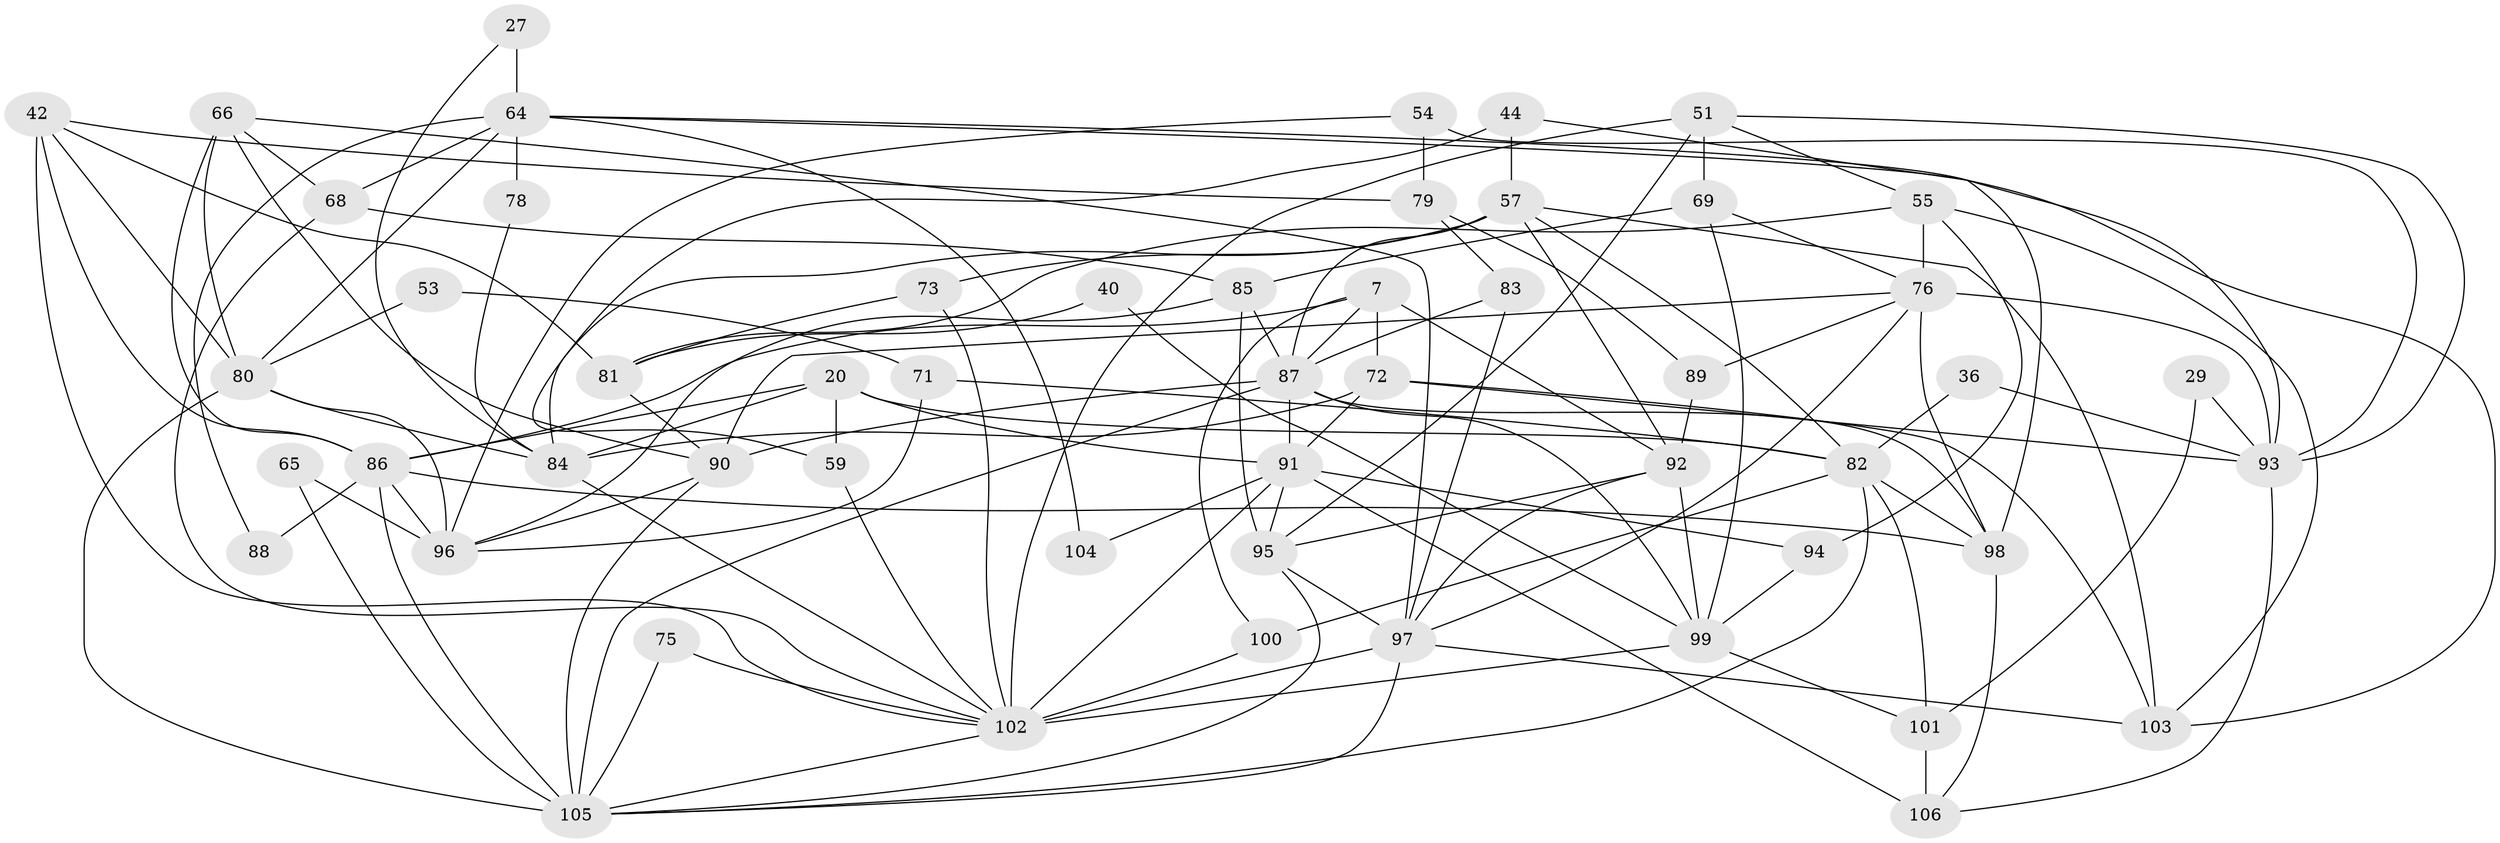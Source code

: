 // original degree distribution, {3: 0.2830188679245283, 6: 0.11320754716981132, 4: 0.2641509433962264, 2: 0.14150943396226415, 5: 0.1509433962264151, 8: 0.009433962264150943, 7: 0.018867924528301886, 9: 0.018867924528301886}
// Generated by graph-tools (version 1.1) at 2025/49/03/09/25 04:49:13]
// undirected, 53 vertices, 131 edges
graph export_dot {
graph [start="1"]
  node [color=gray90,style=filled];
  7;
  20;
  27 [super="+9"];
  29;
  36;
  40;
  42 [super="+18"];
  44;
  51;
  53;
  54;
  55 [super="+24"];
  57 [super="+50"];
  59;
  64;
  65;
  66;
  68 [super="+14"];
  69 [super="+15"];
  71;
  72 [super="+3"];
  73;
  75;
  76 [super="+23+22"];
  78;
  79;
  80 [super="+16+35"];
  81 [super="+10"];
  82;
  83;
  84 [super="+41+70"];
  85 [super="+62"];
  86 [super="+45+30"];
  87 [super="+38+61"];
  88;
  89;
  90 [super="+34+37"];
  91 [super="+32+21"];
  92 [super="+39"];
  93 [super="+67+56"];
  94;
  95 [super="+74"];
  96 [super="+6+8"];
  97 [super="+49+48"];
  98 [super="+43+77"];
  99 [super="+2+63"];
  100 [super="+28"];
  101 [super="+58"];
  102 [super="+11+60"];
  103 [super="+1"];
  104;
  105 [super="+52+31"];
  106 [super="+17+33"];
  7 -- 87 [weight=2];
  7 -- 72;
  7 -- 86;
  7 -- 100;
  7 -- 92;
  20 -- 82;
  20 -- 59;
  20 -- 91;
  20 -- 86;
  20 -- 84;
  27 -- 64 [weight=2];
  27 -- 84;
  29 -- 101;
  29 -- 93;
  36 -- 82;
  36 -- 93;
  40 -- 99;
  40 -- 81;
  42 -- 79;
  42 -- 80;
  42 -- 81;
  42 -- 102;
  42 -- 86;
  44 -- 59;
  44 -- 57;
  44 -- 98;
  51 -- 93;
  51 -- 95;
  51 -- 69;
  51 -- 102;
  51 -- 55;
  53 -- 71;
  53 -- 80;
  54 -- 79;
  54 -- 93;
  54 -- 96;
  55 -- 76;
  55 -- 94;
  55 -- 81;
  55 -- 103;
  57 -- 73;
  57 -- 82 [weight=2];
  57 -- 103;
  57 -- 87;
  57 -- 92;
  57 -- 84;
  59 -- 102;
  64 -- 78;
  64 -- 88;
  64 -- 104;
  64 -- 103;
  64 -- 93;
  64 -- 68;
  64 -- 80;
  65 -- 96;
  65 -- 105;
  66 -- 68;
  66 -- 97;
  66 -- 86;
  66 -- 90;
  66 -- 80;
  68 -- 102 [weight=2];
  68 -- 85;
  69 -- 76;
  69 -- 99;
  69 -- 85 [weight=2];
  71 -- 82;
  71 -- 96;
  72 -- 93;
  72 -- 103;
  72 -- 91;
  72 -- 84;
  73 -- 102;
  73 -- 81;
  75 -- 105;
  75 -- 102;
  76 -- 97;
  76 -- 89;
  76 -- 93 [weight=2];
  76 -- 90 [weight=2];
  76 -- 98;
  78 -- 84;
  79 -- 83;
  79 -- 89;
  80 -- 84 [weight=2];
  80 -- 96 [weight=3];
  80 -- 105;
  81 -- 90;
  82 -- 100;
  82 -- 101;
  82 -- 98;
  82 -- 105;
  83 -- 97;
  83 -- 87;
  84 -- 102;
  85 -- 96;
  85 -- 87 [weight=2];
  85 -- 95;
  86 -- 105 [weight=2];
  86 -- 96 [weight=2];
  86 -- 88;
  86 -- 98;
  87 -- 99;
  87 -- 91 [weight=2];
  87 -- 90;
  87 -- 98 [weight=2];
  87 -- 105;
  89 -- 92;
  90 -- 105 [weight=2];
  90 -- 96 [weight=2];
  91 -- 104;
  91 -- 94;
  91 -- 95 [weight=3];
  91 -- 102 [weight=3];
  91 -- 106 [weight=2];
  92 -- 99;
  92 -- 95;
  92 -- 97 [weight=2];
  93 -- 106;
  94 -- 99;
  95 -- 97;
  95 -- 105;
  97 -- 103;
  97 -- 102 [weight=2];
  97 -- 105;
  98 -- 106 [weight=2];
  99 -- 101;
  99 -- 102;
  100 -- 102 [weight=2];
  101 -- 106 [weight=2];
  102 -- 105;
}
